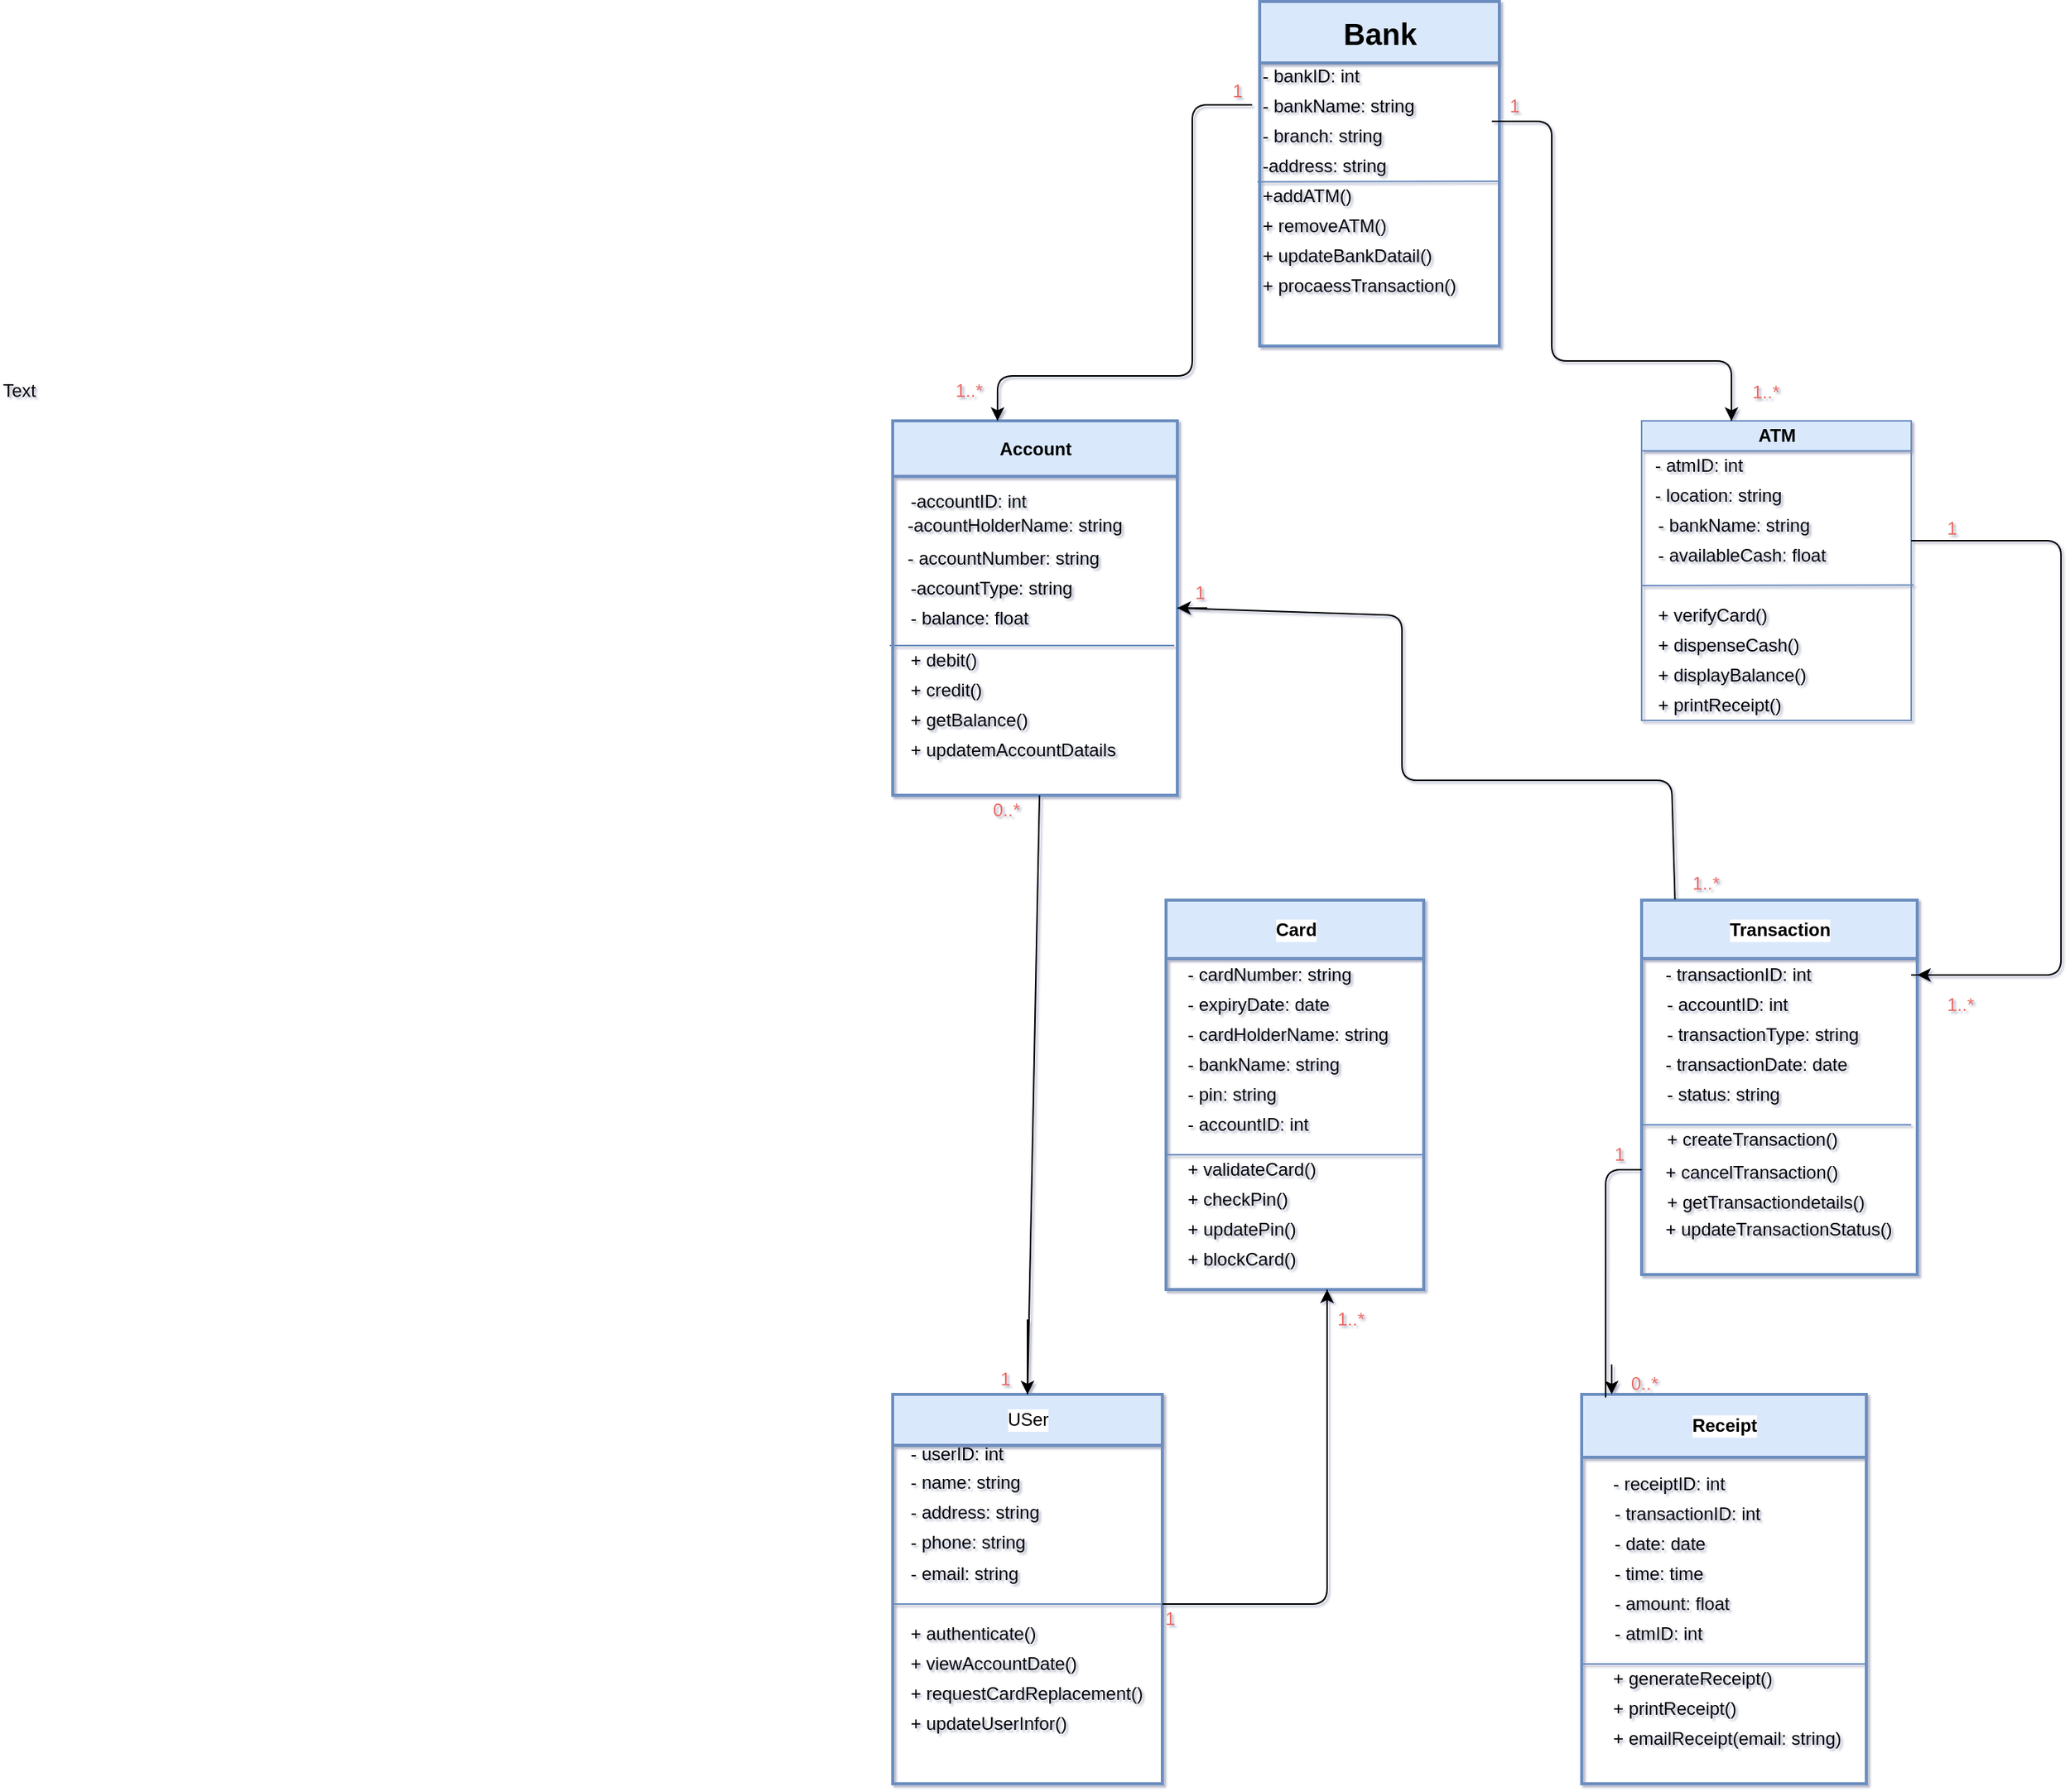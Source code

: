 <mxfile version="12.2.4" pages="1"><diagram id="qeUYy9aNlhkzT-zkpZ07" name="Page-1"><mxGraphModel dx="1600" dy="479" grid="1" gridSize="10" guides="1" tooltips="1" connect="1" arrows="1" fold="1" page="1" pageScale="1" pageWidth="850" pageHeight="1100" math="0" shadow="1"><root><mxCell id="0"/><mxCell id="1" parent="0"/><mxCell id="11" value="&amp;nbsp;" style="text;html=1;resizable=0;points=[];autosize=1;align=left;verticalAlign=top;spacingTop=-4;fontSize=20;" parent="1" vertex="1"><mxGeometry x="268" y="136" width="20" height="30" as="geometry"/></mxCell><mxCell id="15" value="Bank" style="swimlane;html=1;startSize=41;horizontal=1;containerType=tree;fontSize=20;strokeWidth=2;fillColor=#dae8fc;strokeColor=#6c8ebf;" parent="1" vertex="1"><mxGeometry x="315" y="30" width="160" height="230" as="geometry"/></mxCell><mxCell id="18" value="- bankName: string" style="text;html=1;resizable=0;points=[];autosize=1;align=left;verticalAlign=top;spacingTop=-4;fontSize=12;" parent="15" vertex="1"><mxGeometry y="60" width="180" height="30" as="geometry"/></mxCell><mxCell id="17" value="- bankID: int" style="text;html=1;resizable=0;points=[];autosize=1;align=left;verticalAlign=top;spacingTop=-4;fontSize=12;" parent="15" vertex="1"><mxGeometry y="40" width="120" height="30" as="geometry"/></mxCell><mxCell id="19" value="- branch: string" style="text;html=1;resizable=0;points=[];autosize=1;align=left;verticalAlign=top;spacingTop=-4;fontSize=12;" parent="15" vertex="1"><mxGeometry y="80" width="150" height="30" as="geometry"/></mxCell><mxCell id="20" value="-address: string" style="text;html=1;resizable=0;points=[];autosize=1;align=left;verticalAlign=top;spacingTop=-4;fontSize=12;" parent="15" vertex="1"><mxGeometry y="100" width="100" height="20" as="geometry"/></mxCell><mxCell id="23" value="+addATM()" style="text;html=1;resizable=0;points=[];autosize=1;align=left;verticalAlign=top;spacingTop=-4;fontSize=12;" parent="15" vertex="1"><mxGeometry y="120" width="70" height="20" as="geometry"/></mxCell><mxCell id="24" value="+ removeATM()" style="text;html=1;resizable=0;points=[];autosize=1;align=left;verticalAlign=top;spacingTop=-4;fontSize=12;" parent="15" vertex="1"><mxGeometry y="140" width="100" height="20" as="geometry"/></mxCell><mxCell id="25" value="+ updateBankDatail()" style="text;html=1;resizable=0;points=[];autosize=1;align=left;verticalAlign=top;spacingTop=-4;fontSize=12;" parent="15" vertex="1"><mxGeometry y="160" width="130" height="20" as="geometry"/></mxCell><mxCell id="26" value="+ procaessTransaction()" style="text;html=1;resizable=0;points=[];autosize=1;align=left;verticalAlign=top;spacingTop=-4;fontSize=12;" parent="15" vertex="1"><mxGeometry y="180" width="140" height="20" as="geometry"/></mxCell><mxCell id="21" value="" style="endArrow=none;html=1;fontSize=12;exitX=-0.016;exitY=1.02;exitDx=0;exitDy=0;exitPerimeter=0;fillColor=#dae8fc;strokeColor=#6c8ebf;" parent="15" source="20" edge="1"><mxGeometry width="50" height="50" relative="1" as="geometry"><mxPoint x="25" y="170" as="sourcePoint"/><mxPoint x="160" y="120" as="targetPoint"/></mxGeometry></mxCell><mxCell id="27" value="Account" style="swimlane;html=1;startSize=37;horizontal=1;containerType=tree;strokeWidth=2;fontSize=12;textDirection=rtl;align=center;fillColor=#dae8fc;strokeColor=#6c8ebf;" parent="1" vertex="1"><mxGeometry x="70" y="310" width="190" height="250" as="geometry"/></mxCell><mxCell id="29" value="-acountHolderName: string" style="text;html=1;resizable=0;points=[];autosize=1;align=left;verticalAlign=top;spacingTop=-4;fontSize=12;" parent="27" vertex="1"><mxGeometry x="8" y="60" width="250" height="30" as="geometry"/></mxCell><mxCell id="28" value="-accountID: int" style="text;html=1;resizable=0;points=[];autosize=1;align=left;verticalAlign=top;spacingTop=-4;fontSize=12;" parent="27" vertex="1"><mxGeometry x="10" y="44" width="140" height="30" as="geometry"/></mxCell><mxCell id="31" value="- accountNumber: string" style="text;html=1;resizable=0;points=[];autosize=1;align=left;verticalAlign=top;spacingTop=-4;fontSize=12;" parent="27" vertex="1"><mxGeometry x="8" y="82" width="140" height="20" as="geometry"/></mxCell><mxCell id="32" value="-accountType: string" style="text;html=1;resizable=0;points=[];autosize=1;align=left;verticalAlign=top;spacingTop=-4;fontSize=12;" parent="27" vertex="1"><mxGeometry x="10" y="102" width="120" height="20" as="geometry"/></mxCell><mxCell id="33" value="- balance: float" style="text;html=1;resizable=0;points=[];autosize=1;align=left;verticalAlign=top;spacingTop=-4;fontSize=12;" parent="27" vertex="1"><mxGeometry x="10" y="122" width="90" height="20" as="geometry"/></mxCell><mxCell id="35" value="+ debit()" style="text;html=1;resizable=0;points=[];autosize=1;align=left;verticalAlign=top;spacingTop=-4;fontSize=12;" parent="27" vertex="1"><mxGeometry x="10" y="150" width="60" height="20" as="geometry"/></mxCell><mxCell id="36" value="+ credit()" style="text;html=1;resizable=0;points=[];autosize=1;align=left;verticalAlign=top;spacingTop=-4;fontSize=12;" parent="27" vertex="1"><mxGeometry x="10" y="170" width="60" height="20" as="geometry"/></mxCell><mxCell id="37" value="+ getBalance()" style="text;html=1;resizable=0;points=[];autosize=1;align=left;verticalAlign=top;spacingTop=-4;fontSize=12;" parent="27" vertex="1"><mxGeometry x="10" y="190" width="90" height="20" as="geometry"/></mxCell><mxCell id="38" value="+ updatemAccountDatails" style="text;html=1;resizable=0;points=[];autosize=1;align=left;verticalAlign=top;spacingTop=-4;fontSize=12;" parent="27" vertex="1"><mxGeometry x="10" y="210" width="150" height="20" as="geometry"/></mxCell><mxCell id="34" value="" style="endArrow=none;html=1;fontSize=12;fillColor=#dae8fc;strokeColor=#6c8ebf;" parent="27" edge="1"><mxGeometry width="50" height="50" relative="1" as="geometry"><mxPoint x="-2" y="150" as="sourcePoint"/><mxPoint x="188" y="150" as="targetPoint"/></mxGeometry></mxCell><mxCell id="39" value="ATM" style="swimlane;html=1;startSize=20;horizontal=1;containerType=tree;fillColor=#dae8fc;strokeColor=#6c8ebf;" parent="1" vertex="1"><mxGeometry x="570" y="310" width="180" height="200" as="geometry"/></mxCell><mxCell id="40" value="- atmID: int" style="text;html=1;resizable=0;points=[];autosize=1;align=left;verticalAlign=top;spacingTop=-4;fontSize=12;" parent="39" vertex="1"><mxGeometry x="7" y="20" width="70" height="20" as="geometry"/></mxCell><mxCell id="41" value="- location: string" style="text;html=1;resizable=0;points=[];autosize=1;align=left;verticalAlign=top;spacingTop=-4;fontSize=12;" parent="39" vertex="1"><mxGeometry x="7" y="40" width="100" height="20" as="geometry"/></mxCell><mxCell id="42" value="- bankName: string" style="text;html=1;resizable=0;points=[];autosize=1;align=left;verticalAlign=top;spacingTop=-4;fontSize=12;" parent="39" vertex="1"><mxGeometry x="9" y="60" width="120" height="20" as="geometry"/></mxCell><mxCell id="43" value="- availableCash: float" style="text;html=1;resizable=0;points=[];autosize=1;align=left;verticalAlign=top;spacingTop=-4;fontSize=12;" parent="39" vertex="1"><mxGeometry x="9" y="80" width="130" height="20" as="geometry"/></mxCell><mxCell id="45" value="+ verifyCard()" style="text;html=1;resizable=0;points=[];autosize=1;align=left;verticalAlign=top;spacingTop=-4;fontSize=12;" parent="39" vertex="1"><mxGeometry x="9" y="120" width="90" height="20" as="geometry"/></mxCell><mxCell id="46" value="+ dispenseCash()" style="text;html=1;resizable=0;points=[];autosize=1;align=left;verticalAlign=top;spacingTop=-4;fontSize=12;" parent="39" vertex="1"><mxGeometry x="9" y="140" width="110" height="20" as="geometry"/></mxCell><mxCell id="47" value="+ displayBalance()" style="text;html=1;resizable=0;points=[];autosize=1;align=left;verticalAlign=top;spacingTop=-4;fontSize=12;" parent="39" vertex="1"><mxGeometry x="9" y="160" width="110" height="20" as="geometry"/></mxCell><mxCell id="48" value="+ printReceipt()" style="text;html=1;resizable=0;points=[];autosize=1;align=left;verticalAlign=top;spacingTop=-4;fontSize=12;" parent="39" vertex="1"><mxGeometry x="9" y="180" width="100" height="20" as="geometry"/></mxCell><mxCell id="44" value="" style="endArrow=none;html=1;fontSize=12;fillColor=#dae8fc;strokeColor=#6c8ebf;" parent="39" edge="1"><mxGeometry width="50" height="50" relative="1" as="geometry"><mxPoint y="110" as="sourcePoint"/><mxPoint x="181.6" y="109.6" as="targetPoint"/></mxGeometry></mxCell><mxCell id="49" value="&lt;span style=&quot;font-weight: 400&quot;&gt;USer&lt;/span&gt;" style="swimlane;html=1;startSize=34;horizontal=1;containerType=tree;labelBackgroundColor=#ffffff;strokeWidth=2;fontSize=12;align=center;fillColor=#dae8fc;strokeColor=#6c8ebf;" parent="1" vertex="1"><mxGeometry x="70" y="960" width="180" height="260" as="geometry"/></mxCell><mxCell id="50" value="- userID: int" style="text;html=1;resizable=0;points=[];autosize=1;align=left;verticalAlign=top;spacingTop=-4;fontSize=12;" parent="49" vertex="1"><mxGeometry x="10" y="30" width="80" height="20" as="geometry"/></mxCell><mxCell id="51" value="- name: string" style="text;html=1;resizable=0;points=[];autosize=1;align=left;verticalAlign=top;spacingTop=-4;fontSize=12;" parent="49" vertex="1"><mxGeometry x="10" y="49" width="90" height="20" as="geometry"/></mxCell><mxCell id="52" value="- address: string" style="text;html=1;resizable=0;points=[];autosize=1;align=left;verticalAlign=top;spacingTop=-4;fontSize=12;" parent="49" vertex="1"><mxGeometry x="10" y="69" width="100" height="20" as="geometry"/></mxCell><mxCell id="53" value="- phone: string" style="text;html=1;resizable=0;points=[];autosize=1;align=left;verticalAlign=top;spacingTop=-4;fontSize=12;" parent="49" vertex="1"><mxGeometry x="10" y="89" width="90" height="20" as="geometry"/></mxCell><mxCell id="54" value="- email: string" style="text;html=1;resizable=0;points=[];autosize=1;align=left;verticalAlign=top;spacingTop=-4;fontSize=12;" parent="49" vertex="1"><mxGeometry x="10" y="110" width="90" height="20" as="geometry"/></mxCell><mxCell id="56" value="+ authenticate()" style="text;html=1;resizable=0;points=[];autosize=1;align=left;verticalAlign=top;spacingTop=-4;fontSize=12;" parent="49" vertex="1"><mxGeometry x="10" y="150" width="100" height="20" as="geometry"/></mxCell><mxCell id="57" value="+ viewAccountDate()" style="text;html=1;resizable=0;points=[];autosize=1;align=left;verticalAlign=top;spacingTop=-4;fontSize=12;" parent="49" vertex="1"><mxGeometry x="10" y="170" width="130" height="20" as="geometry"/></mxCell><mxCell id="58" value="+ requestCardReplacement()" style="text;html=1;resizable=0;points=[];autosize=1;align=left;verticalAlign=top;spacingTop=-4;fontSize=12;" parent="49" vertex="1"><mxGeometry x="10" y="190" width="170" height="20" as="geometry"/></mxCell><mxCell id="59" value="+ updateUserInfor()" style="text;html=1;resizable=0;points=[];autosize=1;align=left;verticalAlign=top;spacingTop=-4;fontSize=12;" parent="49" vertex="1"><mxGeometry x="10" y="210" width="120" height="20" as="geometry"/></mxCell><mxCell id="55" value="" style="endArrow=none;html=1;fontSize=12;fillColor=#dae8fc;strokeColor=#6c8ebf;" parent="49" edge="1"><mxGeometry width="50" height="50" relative="1" as="geometry"><mxPoint y="140" as="sourcePoint"/><mxPoint x="180" y="140" as="targetPoint"/></mxGeometry></mxCell><mxCell id="67" value="Receipt" style="swimlane;html=1;startSize=42;horizontal=1;containerType=tree;labelBackgroundColor=#ffffff;strokeWidth=2;fontSize=12;align=center;fillColor=#dae8fc;strokeColor=#6c8ebf;" parent="1" vertex="1"><mxGeometry x="530" y="960" width="190" height="260" as="geometry"/></mxCell><mxCell id="68" value="- receiptID: int" style="text;html=1;resizable=0;points=[];autosize=1;align=left;verticalAlign=top;spacingTop=-4;fontSize=12;" parent="67" vertex="1"><mxGeometry x="19" y="50" width="90" height="20" as="geometry"/></mxCell><mxCell id="69" value="- transactionID: int" style="text;html=1;resizable=0;points=[];autosize=1;align=left;verticalAlign=top;spacingTop=-4;fontSize=12;" parent="67" vertex="1"><mxGeometry x="20" y="70" width="110" height="20" as="geometry"/></mxCell><mxCell id="70" value="- date: date" style="text;html=1;resizable=0;points=[];autosize=1;align=left;verticalAlign=top;spacingTop=-4;fontSize=12;" parent="67" vertex="1"><mxGeometry x="20" y="90" width="80" height="20" as="geometry"/></mxCell><mxCell id="71" value="- time: time" style="text;html=1;resizable=0;points=[];autosize=1;align=left;verticalAlign=top;spacingTop=-4;fontSize=12;" parent="67" vertex="1"><mxGeometry x="20" y="110" width="70" height="20" as="geometry"/></mxCell><mxCell id="72" value="- amount: float" style="text;html=1;resizable=0;points=[];autosize=1;align=left;verticalAlign=top;spacingTop=-4;fontSize=12;" parent="67" vertex="1"><mxGeometry x="20" y="130" width="90" height="20" as="geometry"/></mxCell><mxCell id="73" value="- atmID: int" style="text;html=1;resizable=0;points=[];autosize=1;align=left;verticalAlign=top;spacingTop=-4;fontSize=12;" parent="67" vertex="1"><mxGeometry x="20" y="150" width="70" height="20" as="geometry"/></mxCell><mxCell id="74" value="" style="endArrow=none;html=1;fontSize=12;fillColor=#dae8fc;strokeColor=#6c8ebf;" parent="67" edge="1"><mxGeometry width="50" height="50" relative="1" as="geometry"><mxPoint y="180" as="sourcePoint"/><mxPoint x="190" y="180" as="targetPoint"/></mxGeometry></mxCell><mxCell id="75" value="+ generateReceipt()" style="text;html=1;resizable=0;points=[];autosize=1;align=left;verticalAlign=top;spacingTop=-4;fontSize=12;" parent="67" vertex="1"><mxGeometry x="19" y="180" width="120" height="20" as="geometry"/></mxCell><mxCell id="76" value="+ printReceipt()" style="text;html=1;resizable=0;points=[];autosize=1;align=left;verticalAlign=top;spacingTop=-4;fontSize=12;" parent="67" vertex="1"><mxGeometry x="19" y="200" width="100" height="20" as="geometry"/></mxCell><mxCell id="77" value="+ emailReceipt(email: string)" style="text;html=1;resizable=0;points=[];autosize=1;align=left;verticalAlign=top;spacingTop=-4;fontSize=12;" parent="67" vertex="1"><mxGeometry x="19" y="220" width="170" height="20" as="geometry"/></mxCell><mxCell id="78" value="Card" style="swimlane;html=1;startSize=39;horizontal=1;containerType=tree;labelBackgroundColor=#ffffff;strokeWidth=2;fontSize=12;align=center;fillColor=#dae8fc;strokeColor=#6c8ebf;" parent="1" vertex="1"><mxGeometry x="252.5" y="630" width="172" height="260" as="geometry"/></mxCell><mxCell id="80" value="- cardNumber: string" style="text;html=1;resizable=0;points=[];autosize=1;align=left;verticalAlign=top;spacingTop=-4;fontSize=12;" parent="78" vertex="1"><mxGeometry x="12" y="40" width="120" height="20" as="geometry"/></mxCell><mxCell id="81" value="- expiryDate: date" style="text;html=1;resizable=0;points=[];autosize=1;align=left;verticalAlign=top;spacingTop=-4;fontSize=12;" parent="78" vertex="1"><mxGeometry x="12" y="60" width="110" height="20" as="geometry"/></mxCell><mxCell id="82" value="- cardHolderName: string" style="text;html=1;resizable=0;points=[];autosize=1;align=left;verticalAlign=top;spacingTop=-4;fontSize=12;" parent="78" vertex="1"><mxGeometry x="12" y="80" width="150" height="20" as="geometry"/></mxCell><mxCell id="83" value="- bankName: string" style="text;html=1;resizable=0;points=[];autosize=1;align=left;verticalAlign=top;spacingTop=-4;fontSize=12;" parent="78" vertex="1"><mxGeometry x="12" y="100" width="120" height="20" as="geometry"/></mxCell><mxCell id="84" value="- pin: string" style="text;html=1;resizable=0;points=[];autosize=1;align=left;verticalAlign=top;spacingTop=-4;fontSize=12;" parent="78" vertex="1"><mxGeometry x="12" y="120" width="70" height="20" as="geometry"/></mxCell><mxCell id="87" value="- accountID: int" style="text;html=1;resizable=0;points=[];autosize=1;align=left;verticalAlign=top;spacingTop=-4;fontSize=12;" parent="78" vertex="1"><mxGeometry x="12" y="140" width="100" height="20" as="geometry"/></mxCell><mxCell id="88" value="" style="endArrow=none;html=1;fontSize=12;fillColor=#dae8fc;strokeColor=#6c8ebf;" parent="78" edge="1"><mxGeometry width="50" height="50" relative="1" as="geometry"><mxPoint y="170" as="sourcePoint"/><mxPoint x="172" y="170" as="targetPoint"/></mxGeometry></mxCell><mxCell id="89" value="+ validateCard()" style="text;html=1;resizable=0;points=[];autosize=1;align=left;verticalAlign=top;spacingTop=-4;fontSize=12;" parent="78" vertex="1"><mxGeometry x="12" y="170" width="100" height="20" as="geometry"/></mxCell><mxCell id="90" value="+ checkPin()" style="text;html=1;resizable=0;points=[];autosize=1;align=left;verticalAlign=top;spacingTop=-4;fontSize=12;" parent="78" vertex="1"><mxGeometry x="12" y="190" width="80" height="20" as="geometry"/></mxCell><mxCell id="91" value="+ updatePin()" style="text;html=1;resizable=0;points=[];autosize=1;align=left;verticalAlign=top;spacingTop=-4;fontSize=12;" parent="78" vertex="1"><mxGeometry x="12" y="210" width="90" height="20" as="geometry"/></mxCell><mxCell id="92" value="+ blockCard()" style="text;html=1;resizable=0;points=[];autosize=1;align=left;verticalAlign=top;spacingTop=-4;fontSize=12;" parent="78" vertex="1"><mxGeometry x="12" y="230" width="90" height="20" as="geometry"/></mxCell><mxCell id="93" value="Transaction" style="swimlane;html=1;startSize=39;horizontal=1;containerType=tree;labelBackgroundColor=#ffffff;strokeWidth=2;fontSize=12;align=center;fillColor=#dae8fc;strokeColor=#6c8ebf;" parent="1" vertex="1"><mxGeometry x="570" y="630" width="184" height="250" as="geometry"/></mxCell><mxCell id="94" value="- transactionID: int" style="text;html=1;resizable=0;points=[];autosize=1;align=left;verticalAlign=top;spacingTop=-4;fontSize=12;" parent="93" vertex="1"><mxGeometry x="14" y="40" width="110" height="20" as="geometry"/></mxCell><mxCell id="95" value="- accountID: int" style="text;html=1;resizable=0;points=[];autosize=1;align=left;verticalAlign=top;spacingTop=-4;fontSize=12;" parent="93" vertex="1"><mxGeometry x="15" y="60" width="100" height="20" as="geometry"/></mxCell><mxCell id="96" value="- transactionType: string" style="text;html=1;resizable=0;points=[];autosize=1;align=left;verticalAlign=top;spacingTop=-4;fontSize=12;" parent="93" vertex="1"><mxGeometry x="15" y="80" width="140" height="20" as="geometry"/></mxCell><mxCell id="97" value="- transactionDate: date" style="text;html=1;resizable=0;points=[];autosize=1;align=left;verticalAlign=top;spacingTop=-4;fontSize=12;" parent="93" vertex="1"><mxGeometry x="14" y="100" width="140" height="20" as="geometry"/></mxCell><mxCell id="98" value="- status: string" style="text;html=1;resizable=0;points=[];autosize=1;align=left;verticalAlign=top;spacingTop=-4;fontSize=12;" parent="93" vertex="1"><mxGeometry x="15" y="120" width="90" height="20" as="geometry"/></mxCell><mxCell id="99" value="" style="endArrow=none;html=1;fontSize=12;fillColor=#dae8fc;strokeColor=#6c8ebf;" parent="93" edge="1"><mxGeometry width="50" height="50" relative="1" as="geometry"><mxPoint y="150" as="sourcePoint"/><mxPoint x="180" y="150" as="targetPoint"/><Array as="points"><mxPoint x="54" y="150"/></Array></mxGeometry></mxCell><mxCell id="100" value="+ createTransaction()" style="text;html=1;resizable=0;points=[];autosize=1;align=left;verticalAlign=top;spacingTop=-4;fontSize=12;" parent="93" vertex="1"><mxGeometry x="15" y="150" width="130" height="20" as="geometry"/></mxCell><mxCell id="101" value="+ cancelTransaction()" style="text;html=1;resizable=0;points=[];autosize=1;align=left;verticalAlign=top;spacingTop=-4;fontSize=12;" parent="93" vertex="1"><mxGeometry x="14" y="171.5" width="130" height="20" as="geometry"/></mxCell><mxCell id="104" value="+ getTransactiondetails()" style="text;html=1;resizable=0;points=[];autosize=1;align=left;verticalAlign=top;spacingTop=-4;fontSize=12;" parent="93" vertex="1"><mxGeometry x="15" y="191.5" width="150" height="20" as="geometry"/></mxCell><mxCell id="103" value="+ updateTransactionStatus()" style="text;html=1;resizable=0;points=[];autosize=1;align=left;verticalAlign=top;spacingTop=-4;fontSize=12;" parent="93" vertex="1"><mxGeometry x="14" y="210" width="170" height="20" as="geometry"/></mxCell><mxCell id="110" value="" style="endArrow=none;html=1;entryX=0.121;entryY=-0.002;entryDx=0;entryDy=0;entryPerimeter=0;exitX=1;exitY=0.5;exitDx=0;exitDy=0;" edge="1" parent="1" source="27" target="93"><mxGeometry width="50" height="50" relative="1" as="geometry"><mxPoint x="260" y="430" as="sourcePoint"/><mxPoint x="540" y="530" as="targetPoint"/><Array as="points"><mxPoint x="410" y="440"/><mxPoint x="410" y="550"/><mxPoint x="590" y="550"/></Array></mxGeometry></mxCell><mxCell id="111" value="Text" style="text;html=1;resizable=0;points=[];autosize=1;align=left;verticalAlign=top;spacingTop=-4;" vertex="1" parent="1"><mxGeometry x="-526" y="280" width="40" height="20" as="geometry"/></mxCell><mxCell id="113" value="" style="endArrow=none;html=1;entryX=0.333;entryY=0;entryDx=0;entryDy=0;entryPerimeter=0;exitX=0.861;exitY=0.667;exitDx=0;exitDy=0;exitPerimeter=0;" edge="1" parent="1" source="18" target="39"><mxGeometry width="50" height="50" relative="1" as="geometry"><mxPoint x="470" y="110" as="sourcePoint"/><mxPoint x="670" y="270" as="targetPoint"/><Array as="points"><mxPoint x="510" y="110"/><mxPoint x="510" y="270"/><mxPoint x="630" y="270"/></Array></mxGeometry></mxCell><mxCell id="117" value="" style="endArrow=none;html=1;exitX=0.368;exitY=-0.001;exitDx=0;exitDy=0;exitPerimeter=0;" edge="1" parent="1" source="27"><mxGeometry width="50" height="50" relative="1" as="geometry"><mxPoint x="140" y="307" as="sourcePoint"/><mxPoint x="310" y="99" as="targetPoint"/><Array as="points"><mxPoint x="140" y="280"/><mxPoint x="270" y="280"/><mxPoint x="270" y="99"/></Array></mxGeometry></mxCell><mxCell id="118" value="" style="endArrow=none;html=1;exitX=0.5;exitY=0;exitDx=0;exitDy=0;" edge="1" parent="1" source="49"><mxGeometry width="50" height="50" relative="1" as="geometry"><mxPoint x="160" y="950" as="sourcePoint"/><mxPoint x="168" y="560" as="targetPoint"/></mxGeometry></mxCell><mxCell id="119" value="" style="endArrow=none;html=1;" edge="1" parent="1"><mxGeometry width="50" height="50" relative="1" as="geometry"><mxPoint x="250" y="1100" as="sourcePoint"/><mxPoint x="360" y="890" as="targetPoint"/><Array as="points"><mxPoint x="360" y="1100"/></Array></mxGeometry></mxCell><mxCell id="120" value="" style="endArrow=none;html=1;exitX=0.084;exitY=0.008;exitDx=0;exitDy=0;exitPerimeter=0;" edge="1" parent="1" source="67"><mxGeometry width="50" height="50" relative="1" as="geometry"><mxPoint x="440" y="945" as="sourcePoint"/><mxPoint x="570" y="810" as="targetPoint"/><Array as="points"><mxPoint x="546" y="810"/></Array></mxGeometry></mxCell><mxCell id="121" value="" style="endArrow=none;html=1;" edge="1" parent="1"><mxGeometry width="50" height="50" relative="1" as="geometry"><mxPoint x="750" y="680" as="sourcePoint"/><mxPoint x="750" y="390" as="targetPoint"/><Array as="points"><mxPoint x="850" y="680"/><mxPoint x="850" y="390"/></Array></mxGeometry></mxCell><mxCell id="123" value="" style="endArrow=classic;html=1;" edge="1" parent="1" source="140"><mxGeometry width="50" height="50" relative="1" as="geometry"><mxPoint x="160" y="910" as="sourcePoint"/><mxPoint x="160" y="960" as="targetPoint"/></mxGeometry></mxCell><mxCell id="124" value="" style="endArrow=classic;html=1;" edge="1" parent="1"><mxGeometry width="50" height="50" relative="1" as="geometry"><mxPoint x="140" y="290" as="sourcePoint"/><mxPoint x="140" y="310" as="targetPoint"/></mxGeometry></mxCell><mxCell id="125" value="" style="endArrow=classic;html=1;" edge="1" parent="1"><mxGeometry width="50" height="50" relative="1" as="geometry"><mxPoint x="630" y="290" as="sourcePoint"/><mxPoint x="630" y="310.0" as="targetPoint"/></mxGeometry></mxCell><mxCell id="126" value="" style="endArrow=classic;html=1;" edge="1" parent="1"><mxGeometry width="50" height="50" relative="1" as="geometry"><mxPoint x="280" y="435" as="sourcePoint"/><mxPoint x="260" y="435" as="targetPoint"/></mxGeometry></mxCell><mxCell id="127" value="" style="endArrow=classic;html=1;" edge="1" parent="1"><mxGeometry width="50" height="50" relative="1" as="geometry"><mxPoint x="360" y="910" as="sourcePoint"/><mxPoint x="360" y="890" as="targetPoint"/></mxGeometry></mxCell><mxCell id="128" value="" style="endArrow=classic;html=1;" edge="1" parent="1"><mxGeometry width="50" height="50" relative="1" as="geometry"><mxPoint x="774" y="680" as="sourcePoint"/><mxPoint x="754" y="680" as="targetPoint"/></mxGeometry></mxCell><mxCell id="129" value="" style="endArrow=classic;html=1;" edge="1" parent="1"><mxGeometry width="50" height="50" relative="1" as="geometry"><mxPoint x="550" y="940" as="sourcePoint"/><mxPoint x="550" y="960" as="targetPoint"/></mxGeometry></mxCell><mxCell id="130" value="&lt;font color=&quot;#ea6b66&quot;&gt;1&lt;/font&gt;" style="text;html=1;resizable=0;points=[];autosize=1;align=left;verticalAlign=top;spacingTop=-4;" vertex="1" parent="1"><mxGeometry x="480" y="90" width="20" height="20" as="geometry"/></mxCell><mxCell id="131" value="&lt;font color=&quot;#ea6b66&quot;&gt;1&lt;/font&gt;" style="text;html=1;resizable=0;points=[];autosize=1;align=left;verticalAlign=top;spacingTop=-4;" vertex="1" parent="1"><mxGeometry x="295" y="80" width="20" height="20" as="geometry"/></mxCell><mxCell id="132" value="1..*" style="text;html=1;resizable=0;points=[];autosize=1;align=left;verticalAlign=top;spacingTop=-4;fontColor=#EA6B66;" vertex="1" parent="1"><mxGeometry x="110" y="280" width="30" height="20" as="geometry"/></mxCell><mxCell id="133" value="&lt;font color=&quot;#ea6b66&quot;&gt;1..*&lt;/font&gt;" style="text;html=1;resizable=0;points=[];autosize=1;align=left;verticalAlign=top;spacingTop=-4;" vertex="1" parent="1"><mxGeometry x="642" y="281" width="30" height="20" as="geometry"/></mxCell><mxCell id="134" value="1" style="text;html=1;resizable=0;points=[];autosize=1;align=left;verticalAlign=top;spacingTop=-4;fontColor=#EA6B66;" vertex="1" parent="1"><mxGeometry x="772" y="372" width="20" height="20" as="geometry"/></mxCell><mxCell id="135" value="1..*" style="text;html=1;resizable=0;points=[];autosize=1;align=left;verticalAlign=top;spacingTop=-4;fontColor=#EA6B66;" vertex="1" parent="1"><mxGeometry x="772" y="690" width="30" height="20" as="geometry"/></mxCell><mxCell id="136" value="1" style="text;html=1;resizable=0;points=[];autosize=1;align=left;verticalAlign=top;spacingTop=-4;fontColor=#EA6B66;" vertex="1" parent="1"><mxGeometry x="550" y="790" width="20" height="20" as="geometry"/></mxCell><mxCell id="137" value="0..*" style="text;html=1;resizable=0;points=[];autosize=1;align=left;verticalAlign=top;spacingTop=-4;fontColor=#EA6B66;" vertex="1" parent="1"><mxGeometry x="561" y="943" width="30" height="20" as="geometry"/></mxCell><mxCell id="138" value="1..*" style="text;html=1;resizable=0;points=[];autosize=1;align=left;verticalAlign=top;spacingTop=-4;fontColor=#EA6B66;" vertex="1" parent="1"><mxGeometry x="365" y="900" width="30" height="20" as="geometry"/></mxCell><mxCell id="139" value="1" style="text;html=1;resizable=0;points=[];autosize=1;align=left;verticalAlign=top;spacingTop=-4;fontColor=#EA6B66;" vertex="1" parent="1"><mxGeometry x="250" y="1100" width="20" height="20" as="geometry"/></mxCell><mxCell id="140" value="1" style="text;html=1;resizable=0;points=[];autosize=1;align=left;verticalAlign=top;spacingTop=-4;fontColor=#EA6B66;" vertex="1" parent="1"><mxGeometry x="140" y="940" width="20" height="20" as="geometry"/></mxCell><mxCell id="141" value="" style="endArrow=classic;html=1;entryX=0.5;entryY=0;entryDx=0;entryDy=0;" edge="1" parent="1" target="49"><mxGeometry width="50" height="50" relative="1" as="geometry"><mxPoint x="160" y="910" as="sourcePoint"/><mxPoint x="160" y="960" as="targetPoint"/></mxGeometry></mxCell><mxCell id="142" value="0..*" style="text;html=1;resizable=0;points=[];autosize=1;align=left;verticalAlign=top;spacingTop=-4;fontColor=#EA6B66;" vertex="1" parent="1"><mxGeometry x="135" y="560" width="30" height="20" as="geometry"/></mxCell><mxCell id="143" value="1" style="text;html=1;resizable=0;points=[];autosize=1;align=left;verticalAlign=top;spacingTop=-4;fontColor=#EA6B66;" vertex="1" parent="1"><mxGeometry x="270" y="415" width="20" height="20" as="geometry"/></mxCell><mxCell id="144" value="1..*" style="text;html=1;resizable=0;points=[];autosize=1;align=left;verticalAlign=top;spacingTop=-4;fontColor=#EA6B66;" vertex="1" parent="1"><mxGeometry x="602" y="609" width="30" height="20" as="geometry"/></mxCell></root></mxGraphModel></diagram></mxfile>